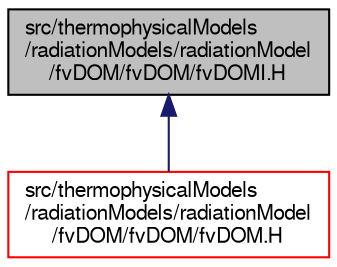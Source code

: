 digraph "src/thermophysicalModels/radiationModels/radiationModel/fvDOM/fvDOM/fvDOMI.H"
{
  bgcolor="transparent";
  edge [fontname="FreeSans",fontsize="10",labelfontname="FreeSans",labelfontsize="10"];
  node [fontname="FreeSans",fontsize="10",shape=record];
  Node1 [label="src/thermophysicalModels\l/radiationModels/radiationModel\l/fvDOM/fvDOM/fvDOMI.H",height=0.2,width=0.4,color="black", fillcolor="grey75", style="filled", fontcolor="black"];
  Node1 -> Node2 [dir="back",color="midnightblue",fontsize="10",style="solid",fontname="FreeSans"];
  Node2 [label="src/thermophysicalModels\l/radiationModels/radiationModel\l/fvDOM/fvDOM/fvDOM.H",height=0.2,width=0.4,color="red",URL="$a15974.html"];
}
